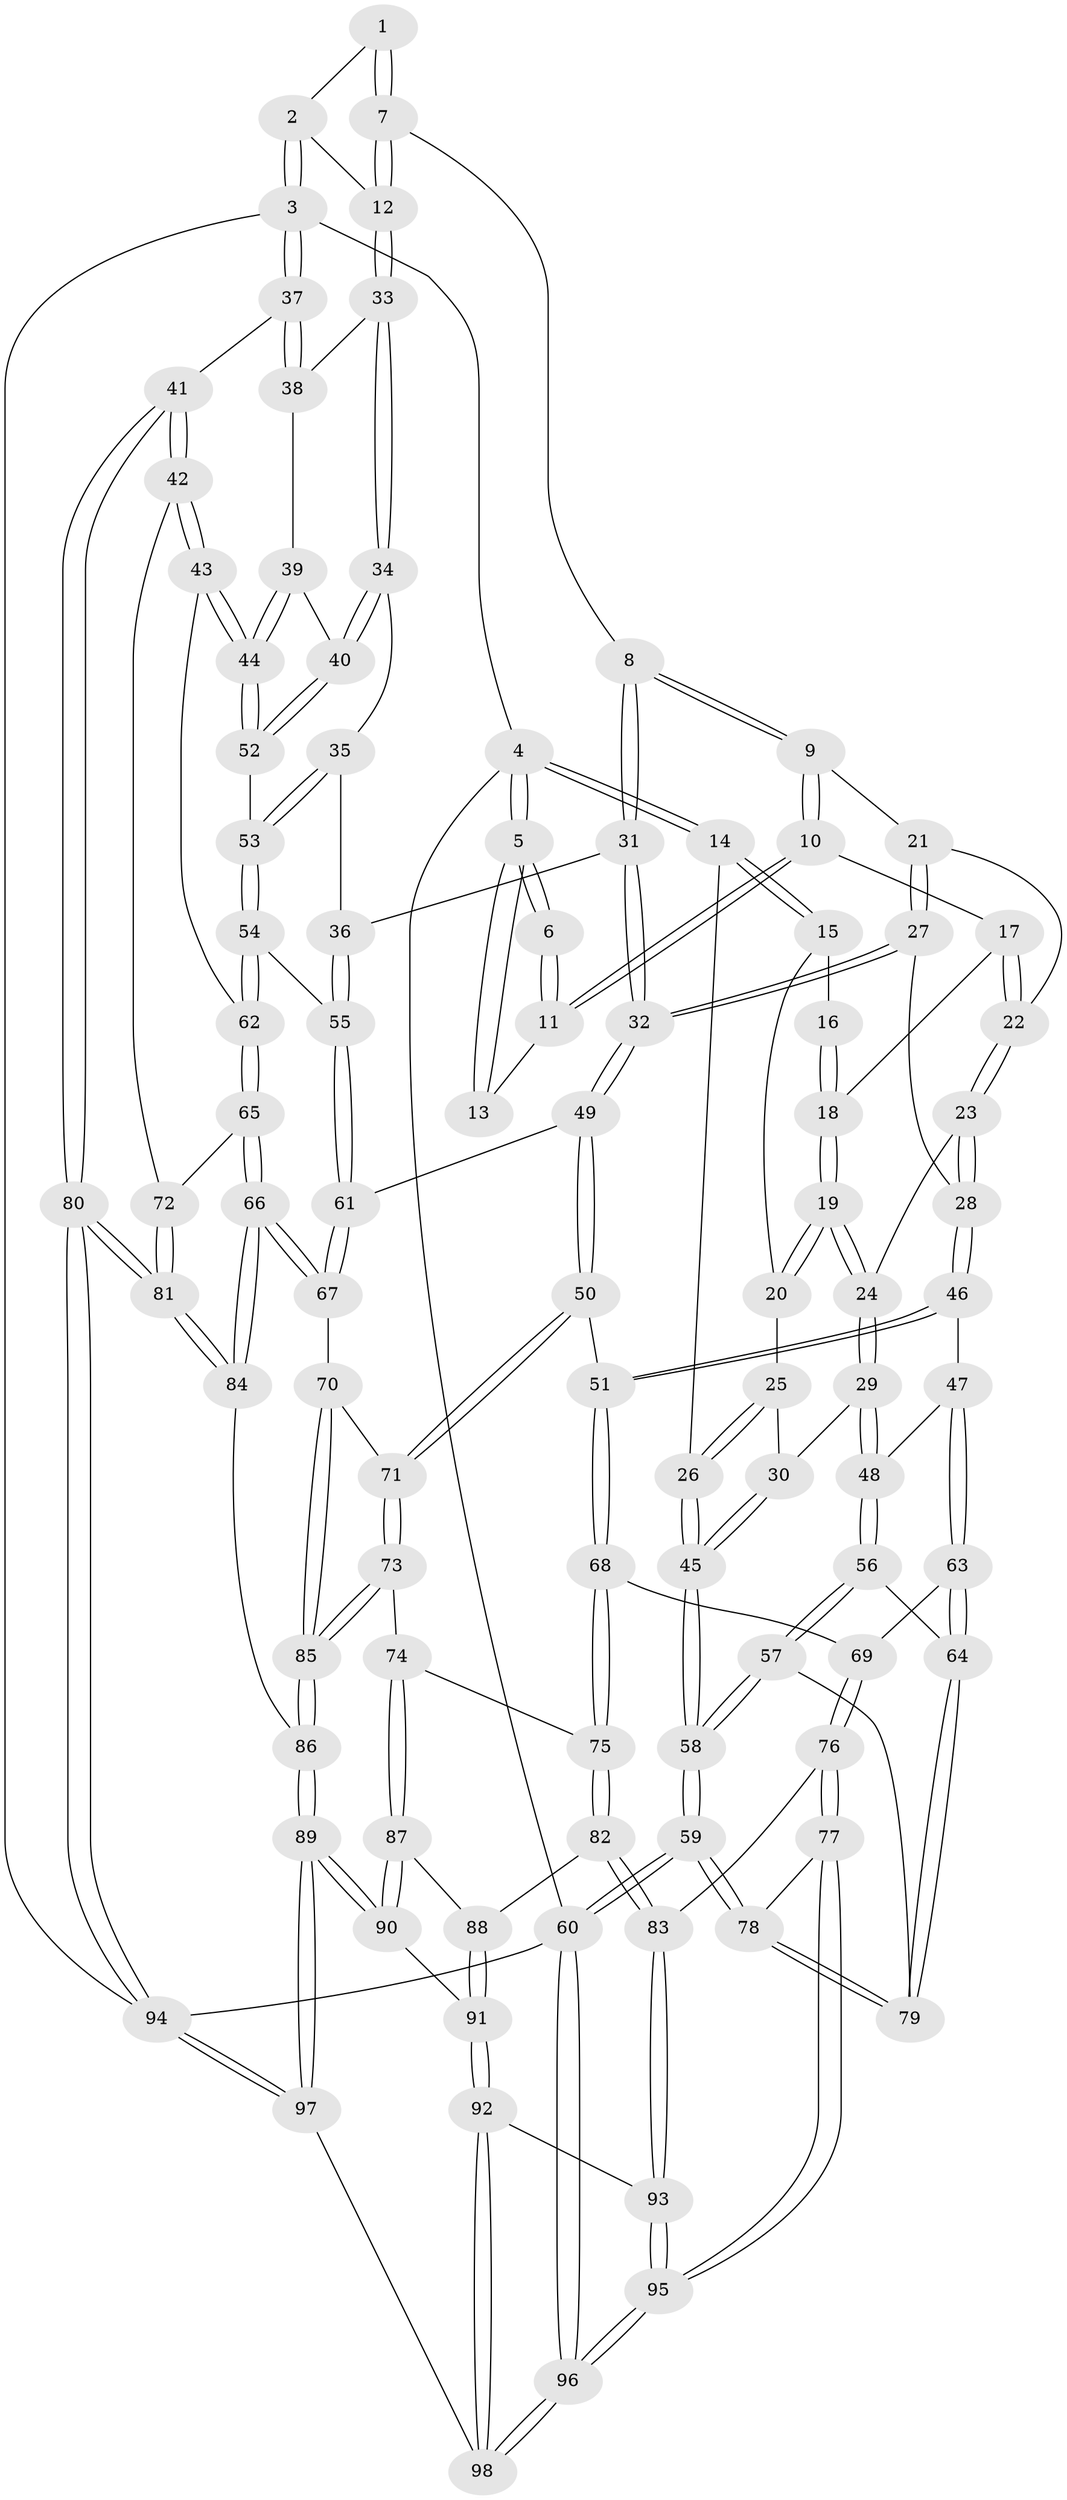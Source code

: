 // Generated by graph-tools (version 1.1) at 2025/01/03/09/25 05:01:40]
// undirected, 98 vertices, 242 edges
graph export_dot {
graph [start="1"]
  node [color=gray90,style=filled];
  1 [pos="+0.6495669010534602+0"];
  2 [pos="+1+0"];
  3 [pos="+1+0"];
  4 [pos="+0+0"];
  5 [pos="+0+0"];
  6 [pos="+0.48167356024080976+0"];
  7 [pos="+0.7146463717532547+0.19132885795609098"];
  8 [pos="+0.694825574918127+0.21240986141279186"];
  9 [pos="+0.6745050547266803+0.21518787582993848"];
  10 [pos="+0.40875366013188585+0.10304109416523033"];
  11 [pos="+0.43020016816997936+0"];
  12 [pos="+0.8850248915918831+0.23668369140817605"];
  13 [pos="+0.22180282129959916+0.07926330563711198"];
  14 [pos="+0+0"];
  15 [pos="+0.17206958329419494+0.14558344286457556"];
  16 [pos="+0.22137447792888928+0.10114146313620791"];
  17 [pos="+0.40662658936961854+0.10906695501657207"];
  18 [pos="+0.30718220964090454+0.16156971590213717"];
  19 [pos="+0.25399315941048256+0.26219138938575387"];
  20 [pos="+0.17940921357287654+0.21886226781590348"];
  21 [pos="+0.5315355094126909+0.2550503763414914"];
  22 [pos="+0.4173351707836812+0.14325740846893825"];
  23 [pos="+0.3779848743481391+0.35487886917638606"];
  24 [pos="+0.264248842063151+0.2927346331756857"];
  25 [pos="+0.06210232670758892+0.2531249356948146"];
  26 [pos="+0+0.10589115317036846"];
  27 [pos="+0.45423459613428513+0.3528762529727452"];
  28 [pos="+0.3805359336758395+0.3579839024628501"];
  29 [pos="+0.14970655152548484+0.3964074959467523"];
  30 [pos="+0.13522788377858352+0.38502520755499875"];
  31 [pos="+0.6625253435031109+0.4194634039724068"];
  32 [pos="+0.6175016345951304+0.47589646412999054"];
  33 [pos="+0.8951060772619664+0.24348731849817926"];
  34 [pos="+0.8228149913150881+0.4066969311338018"];
  35 [pos="+0.7634485994721295+0.42978019916720817"];
  36 [pos="+0.7557255375514869+0.43006706558152147"];
  37 [pos="+1+0.25329331322724574"];
  38 [pos="+0.9791787211561732+0.26774540897254795"];
  39 [pos="+0.9355706096527823+0.4136216197733212"];
  40 [pos="+0.8654423294305938+0.451878819407229"];
  41 [pos="+1+0.6094878924778946"];
  42 [pos="+1+0.5715692015175841"];
  43 [pos="+0.9791263999386797+0.5546733291033348"];
  44 [pos="+0.9787930180177568+0.5540307173928841"];
  45 [pos="+0+0.3966409883276652"];
  46 [pos="+0.33980010957786233+0.5020502877786344"];
  47 [pos="+0.1989405275394849+0.47358420810347596"];
  48 [pos="+0.15522156758167954+0.4482077116790082"];
  49 [pos="+0.6162589123850477+0.48656858733097424"];
  50 [pos="+0.5680086300257834+0.5733919891271417"];
  51 [pos="+0.34401094092998163+0.5124496134680526"];
  52 [pos="+0.865374248951776+0.45372957408668635"];
  53 [pos="+0.8346818926572631+0.508959321882348"];
  54 [pos="+0.8341237207120727+0.5201363218935282"];
  55 [pos="+0.797848236490747+0.5443736557026173"];
  56 [pos="+0.11901763879897134+0.4801909285040089"];
  57 [pos="+0+0.604521082203481"];
  58 [pos="+0+0.6045163221257748"];
  59 [pos="+0+1"];
  60 [pos="+0+1"];
  61 [pos="+0.7755442372351204+0.5664875585604017"];
  62 [pos="+0.9262652496124496+0.5649434663592162"];
  63 [pos="+0.18917424311558348+0.639905917264868"];
  64 [pos="+0.15692833514215596+0.6525277332320112"];
  65 [pos="+0.819928581588277+0.662368498933839"];
  66 [pos="+0.8074538115193408+0.6657341766963584"];
  67 [pos="+0.7978671293073495+0.6615906804766797"];
  68 [pos="+0.31211022318283393+0.6253404575158968"];
  69 [pos="+0.2334354503775456+0.6384223670393085"];
  70 [pos="+0.7489583738969284+0.6768910362052154"];
  71 [pos="+0.5684819505979267+0.5834672014386862"];
  72 [pos="+0.8952783532377322+0.6858230245883875"];
  73 [pos="+0.5466348648520263+0.6537211530290267"];
  74 [pos="+0.545694494586027+0.6550989234010699"];
  75 [pos="+0.3434699170555405+0.6802234240289666"];
  76 [pos="+0.24457689140952532+0.8177884090481823"];
  77 [pos="+0.18997774919825458+0.8411668762930965"];
  78 [pos="+0.15215545392899188+0.8080660907911795"];
  79 [pos="+0.10340984176899144+0.6954357324381322"];
  80 [pos="+1+1"];
  81 [pos="+1+0.9631022747810545"];
  82 [pos="+0.34137400204813917+0.7389416858877873"];
  83 [pos="+0.29630052251127087+0.8016170983330331"];
  84 [pos="+0.8490277601118051+0.8420629421367396"];
  85 [pos="+0.6957179908120842+0.7579626494940938"];
  86 [pos="+0.6956567154326694+0.8718637072369622"];
  87 [pos="+0.5271867249395037+0.7611378835335451"];
  88 [pos="+0.37003891874970374+0.7515996208717587"];
  89 [pos="+0.6676278288155955+0.896969764581499"];
  90 [pos="+0.5440172935296598+0.862334705440706"];
  91 [pos="+0.4871886385530685+0.8972340398602711"];
  92 [pos="+0.45697285436929636+0.9257193407357218"];
  93 [pos="+0.36845435725404474+0.8802418486750311"];
  94 [pos="+1+1"];
  95 [pos="+0.18698188468659233+1"];
  96 [pos="+0.14489398094245326+1"];
  97 [pos="+0.7310096446094808+1"];
  98 [pos="+0.37819146281441873+1"];
  1 -- 2;
  1 -- 7;
  1 -- 7;
  2 -- 3;
  2 -- 3;
  2 -- 12;
  3 -- 4;
  3 -- 37;
  3 -- 37;
  3 -- 94;
  4 -- 5;
  4 -- 5;
  4 -- 14;
  4 -- 14;
  4 -- 60;
  5 -- 6;
  5 -- 6;
  5 -- 13;
  5 -- 13;
  6 -- 11;
  6 -- 11;
  7 -- 8;
  7 -- 12;
  7 -- 12;
  8 -- 9;
  8 -- 9;
  8 -- 31;
  8 -- 31;
  9 -- 10;
  9 -- 10;
  9 -- 21;
  10 -- 11;
  10 -- 11;
  10 -- 17;
  11 -- 13;
  12 -- 33;
  12 -- 33;
  14 -- 15;
  14 -- 15;
  14 -- 26;
  15 -- 16;
  15 -- 20;
  16 -- 18;
  16 -- 18;
  17 -- 18;
  17 -- 22;
  17 -- 22;
  18 -- 19;
  18 -- 19;
  19 -- 20;
  19 -- 20;
  19 -- 24;
  19 -- 24;
  20 -- 25;
  21 -- 22;
  21 -- 27;
  21 -- 27;
  22 -- 23;
  22 -- 23;
  23 -- 24;
  23 -- 28;
  23 -- 28;
  24 -- 29;
  24 -- 29;
  25 -- 26;
  25 -- 26;
  25 -- 30;
  26 -- 45;
  26 -- 45;
  27 -- 28;
  27 -- 32;
  27 -- 32;
  28 -- 46;
  28 -- 46;
  29 -- 30;
  29 -- 48;
  29 -- 48;
  30 -- 45;
  30 -- 45;
  31 -- 32;
  31 -- 32;
  31 -- 36;
  32 -- 49;
  32 -- 49;
  33 -- 34;
  33 -- 34;
  33 -- 38;
  34 -- 35;
  34 -- 40;
  34 -- 40;
  35 -- 36;
  35 -- 53;
  35 -- 53;
  36 -- 55;
  36 -- 55;
  37 -- 38;
  37 -- 38;
  37 -- 41;
  38 -- 39;
  39 -- 40;
  39 -- 44;
  39 -- 44;
  40 -- 52;
  40 -- 52;
  41 -- 42;
  41 -- 42;
  41 -- 80;
  41 -- 80;
  42 -- 43;
  42 -- 43;
  42 -- 72;
  43 -- 44;
  43 -- 44;
  43 -- 62;
  44 -- 52;
  44 -- 52;
  45 -- 58;
  45 -- 58;
  46 -- 47;
  46 -- 51;
  46 -- 51;
  47 -- 48;
  47 -- 63;
  47 -- 63;
  48 -- 56;
  48 -- 56;
  49 -- 50;
  49 -- 50;
  49 -- 61;
  50 -- 51;
  50 -- 71;
  50 -- 71;
  51 -- 68;
  51 -- 68;
  52 -- 53;
  53 -- 54;
  53 -- 54;
  54 -- 55;
  54 -- 62;
  54 -- 62;
  55 -- 61;
  55 -- 61;
  56 -- 57;
  56 -- 57;
  56 -- 64;
  57 -- 58;
  57 -- 58;
  57 -- 79;
  58 -- 59;
  58 -- 59;
  59 -- 60;
  59 -- 60;
  59 -- 78;
  59 -- 78;
  60 -- 96;
  60 -- 96;
  60 -- 94;
  61 -- 67;
  61 -- 67;
  62 -- 65;
  62 -- 65;
  63 -- 64;
  63 -- 64;
  63 -- 69;
  64 -- 79;
  64 -- 79;
  65 -- 66;
  65 -- 66;
  65 -- 72;
  66 -- 67;
  66 -- 67;
  66 -- 84;
  66 -- 84;
  67 -- 70;
  68 -- 69;
  68 -- 75;
  68 -- 75;
  69 -- 76;
  69 -- 76;
  70 -- 71;
  70 -- 85;
  70 -- 85;
  71 -- 73;
  71 -- 73;
  72 -- 81;
  72 -- 81;
  73 -- 74;
  73 -- 85;
  73 -- 85;
  74 -- 75;
  74 -- 87;
  74 -- 87;
  75 -- 82;
  75 -- 82;
  76 -- 77;
  76 -- 77;
  76 -- 83;
  77 -- 78;
  77 -- 95;
  77 -- 95;
  78 -- 79;
  78 -- 79;
  80 -- 81;
  80 -- 81;
  80 -- 94;
  80 -- 94;
  81 -- 84;
  81 -- 84;
  82 -- 83;
  82 -- 83;
  82 -- 88;
  83 -- 93;
  83 -- 93;
  84 -- 86;
  85 -- 86;
  85 -- 86;
  86 -- 89;
  86 -- 89;
  87 -- 88;
  87 -- 90;
  87 -- 90;
  88 -- 91;
  88 -- 91;
  89 -- 90;
  89 -- 90;
  89 -- 97;
  89 -- 97;
  90 -- 91;
  91 -- 92;
  91 -- 92;
  92 -- 93;
  92 -- 98;
  92 -- 98;
  93 -- 95;
  93 -- 95;
  94 -- 97;
  94 -- 97;
  95 -- 96;
  95 -- 96;
  96 -- 98;
  96 -- 98;
  97 -- 98;
}
